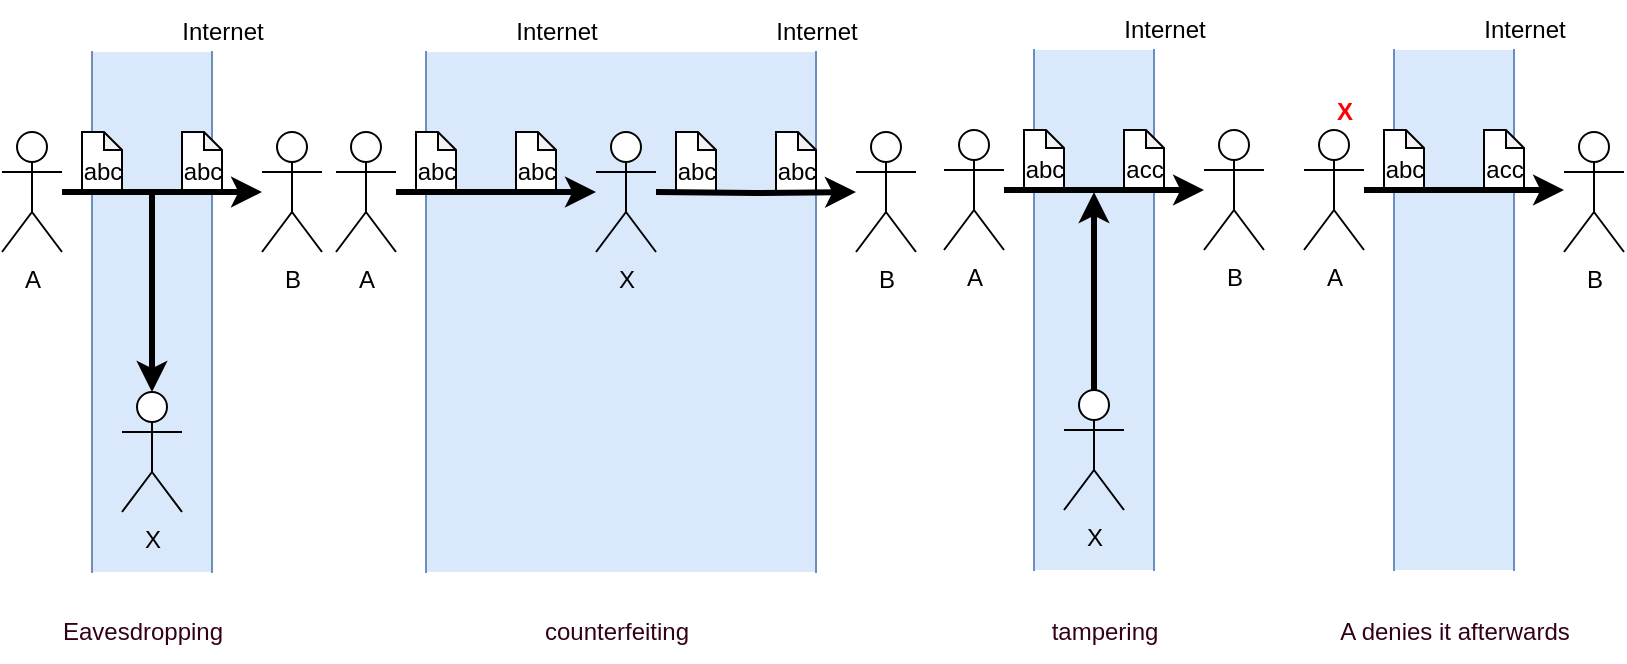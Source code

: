 <mxfile version="20.3.7" type="github">
  <diagram id="oQ1NtB4Lu9SYIS1FKiHU" name="第 1 页">
    <mxGraphModel dx="1682" dy="934" grid="1" gridSize="10" guides="1" tooltips="1" connect="1" arrows="1" fold="1" page="1" pageScale="1" pageWidth="827" pageHeight="1169" math="0" shadow="0">
      <root>
        <mxCell id="0" />
        <mxCell id="1" parent="0" />
        <mxCell id="q3iFN1OtOhTYrHtlkR-y-22" value="" style="shape=partialRectangle;whiteSpace=wrap;html=1;left=0;right=0;fillColor=#dae8fc;direction=south;strokeColor=#6c8ebf;" vertex="1" parent="1">
          <mxGeometry x="212" y="110" width="195" height="260" as="geometry" />
        </mxCell>
        <mxCell id="q3iFN1OtOhTYrHtlkR-y-23" value="" style="shape=note;whiteSpace=wrap;html=1;backgroundOutline=1;darkOpacity=0.05;size=9;" vertex="1" parent="1">
          <mxGeometry x="257" y="150" width="20" height="30" as="geometry" />
        </mxCell>
        <mxCell id="q3iFN1OtOhTYrHtlkR-y-24" value="" style="shape=note;whiteSpace=wrap;html=1;backgroundOutline=1;darkOpacity=0.05;size=9;" vertex="1" parent="1">
          <mxGeometry x="207" y="150" width="20" height="30" as="geometry" />
        </mxCell>
        <mxCell id="q3iFN1OtOhTYrHtlkR-y-25" value="" style="edgeStyle=orthogonalEdgeStyle;rounded=0;orthogonalLoop=1;jettySize=auto;html=1;strokeWidth=3;" edge="1" parent="1" source="q3iFN1OtOhTYrHtlkR-y-26" target="q3iFN1OtOhTYrHtlkR-y-27">
          <mxGeometry relative="1" as="geometry" />
        </mxCell>
        <mxCell id="q3iFN1OtOhTYrHtlkR-y-26" value="A" style="shape=umlActor;verticalLabelPosition=bottom;verticalAlign=top;html=1;outlineConnect=0;" vertex="1" parent="1">
          <mxGeometry x="167" y="150" width="30" height="60" as="geometry" />
        </mxCell>
        <mxCell id="q3iFN1OtOhTYrHtlkR-y-27" value="X" style="shape=umlActor;verticalLabelPosition=bottom;verticalAlign=top;html=1;outlineConnect=0;" vertex="1" parent="1">
          <mxGeometry x="297" y="150" width="30" height="60" as="geometry" />
        </mxCell>
        <mxCell id="q3iFN1OtOhTYrHtlkR-y-30" value="abc" style="text;html=1;align=center;verticalAlign=middle;resizable=0;points=[];autosize=1;strokeColor=none;fillColor=none;" vertex="1" parent="1">
          <mxGeometry x="197" y="155" width="40" height="30" as="geometry" />
        </mxCell>
        <mxCell id="q3iFN1OtOhTYrHtlkR-y-31" value="abc" style="text;html=1;align=center;verticalAlign=middle;resizable=0;points=[];autosize=1;strokeColor=none;fillColor=none;" vertex="1" parent="1">
          <mxGeometry x="247" y="155" width="40" height="30" as="geometry" />
        </mxCell>
        <mxCell id="q3iFN1OtOhTYrHtlkR-y-32" value="Internet" style="text;html=1;align=center;verticalAlign=middle;resizable=0;points=[];autosize=1;strokeColor=none;fillColor=none;" vertex="1" parent="1">
          <mxGeometry x="247" y="85" width="60" height="30" as="geometry" />
        </mxCell>
        <mxCell id="q3iFN1OtOhTYrHtlkR-y-43" value="" style="shape=note;whiteSpace=wrap;html=1;backgroundOutline=1;darkOpacity=0.05;size=9;" vertex="1" parent="1">
          <mxGeometry x="387" y="150" width="20" height="30" as="geometry" />
        </mxCell>
        <mxCell id="q3iFN1OtOhTYrHtlkR-y-44" value="" style="shape=note;whiteSpace=wrap;html=1;backgroundOutline=1;darkOpacity=0.05;size=9;" vertex="1" parent="1">
          <mxGeometry x="337" y="150" width="20" height="30" as="geometry" />
        </mxCell>
        <mxCell id="q3iFN1OtOhTYrHtlkR-y-45" value="" style="edgeStyle=orthogonalEdgeStyle;rounded=0;orthogonalLoop=1;jettySize=auto;html=1;strokeWidth=3;" edge="1" parent="1" target="q3iFN1OtOhTYrHtlkR-y-47">
          <mxGeometry relative="1" as="geometry">
            <mxPoint x="327" y="180" as="sourcePoint" />
          </mxGeometry>
        </mxCell>
        <mxCell id="q3iFN1OtOhTYrHtlkR-y-47" value="B" style="shape=umlActor;verticalLabelPosition=bottom;verticalAlign=top;html=1;outlineConnect=0;" vertex="1" parent="1">
          <mxGeometry x="427" y="150" width="30" height="60" as="geometry" />
        </mxCell>
        <mxCell id="q3iFN1OtOhTYrHtlkR-y-48" value="abc" style="text;html=1;align=center;verticalAlign=middle;resizable=0;points=[];autosize=1;strokeColor=none;fillColor=none;" vertex="1" parent="1">
          <mxGeometry x="327" y="155" width="40" height="30" as="geometry" />
        </mxCell>
        <mxCell id="q3iFN1OtOhTYrHtlkR-y-49" value="abc" style="text;html=1;align=center;verticalAlign=middle;resizable=0;points=[];autosize=1;strokeColor=none;fillColor=none;" vertex="1" parent="1">
          <mxGeometry x="377" y="155" width="40" height="30" as="geometry" />
        </mxCell>
        <mxCell id="q3iFN1OtOhTYrHtlkR-y-50" value="Internet" style="text;html=1;align=center;verticalAlign=middle;resizable=0;points=[];autosize=1;strokeColor=none;fillColor=none;" vertex="1" parent="1">
          <mxGeometry x="377" y="85" width="60" height="30" as="geometry" />
        </mxCell>
        <mxCell id="q3iFN1OtOhTYrHtlkR-y-63" value="" style="group" vertex="1" connectable="0" parent="1">
          <mxGeometry y="85" width="160" height="285" as="geometry" />
        </mxCell>
        <mxCell id="q3iFN1OtOhTYrHtlkR-y-18" value="" style="shape=partialRectangle;whiteSpace=wrap;html=1;left=0;right=0;fillColor=#dae8fc;direction=south;strokeColor=#6c8ebf;" vertex="1" parent="q3iFN1OtOhTYrHtlkR-y-63">
          <mxGeometry x="45" y="25" width="60" height="260" as="geometry" />
        </mxCell>
        <mxCell id="q3iFN1OtOhTYrHtlkR-y-16" value="" style="shape=note;whiteSpace=wrap;html=1;backgroundOutline=1;darkOpacity=0.05;size=9;" vertex="1" parent="q3iFN1OtOhTYrHtlkR-y-63">
          <mxGeometry x="90" y="65" width="20" height="30" as="geometry" />
        </mxCell>
        <mxCell id="q3iFN1OtOhTYrHtlkR-y-15" value="" style="shape=note;whiteSpace=wrap;html=1;backgroundOutline=1;darkOpacity=0.05;size=9;" vertex="1" parent="q3iFN1OtOhTYrHtlkR-y-63">
          <mxGeometry x="40" y="65" width="20" height="30" as="geometry" />
        </mxCell>
        <mxCell id="q3iFN1OtOhTYrHtlkR-y-1" value="A" style="shape=umlActor;verticalLabelPosition=bottom;verticalAlign=top;html=1;outlineConnect=0;" vertex="1" parent="q3iFN1OtOhTYrHtlkR-y-63">
          <mxGeometry y="65" width="30" height="60" as="geometry" />
        </mxCell>
        <mxCell id="q3iFN1OtOhTYrHtlkR-y-2" value="B" style="shape=umlActor;verticalLabelPosition=bottom;verticalAlign=top;html=1;outlineConnect=0;" vertex="1" parent="q3iFN1OtOhTYrHtlkR-y-63">
          <mxGeometry x="130" y="65" width="30" height="60" as="geometry" />
        </mxCell>
        <mxCell id="q3iFN1OtOhTYrHtlkR-y-12" value="" style="edgeStyle=orthogonalEdgeStyle;rounded=0;orthogonalLoop=1;jettySize=auto;html=1;strokeWidth=3;" edge="1" parent="q3iFN1OtOhTYrHtlkR-y-63" source="q3iFN1OtOhTYrHtlkR-y-1" target="q3iFN1OtOhTYrHtlkR-y-2">
          <mxGeometry relative="1" as="geometry" />
        </mxCell>
        <mxCell id="q3iFN1OtOhTYrHtlkR-y-6" value="X" style="shape=umlActor;verticalLabelPosition=bottom;verticalAlign=top;html=1;outlineConnect=0;" vertex="1" parent="q3iFN1OtOhTYrHtlkR-y-63">
          <mxGeometry x="60" y="195" width="30" height="60" as="geometry" />
        </mxCell>
        <mxCell id="q3iFN1OtOhTYrHtlkR-y-13" value="abc" style="text;html=1;align=center;verticalAlign=middle;resizable=0;points=[];autosize=1;strokeColor=none;fillColor=none;" vertex="1" parent="q3iFN1OtOhTYrHtlkR-y-63">
          <mxGeometry x="30" y="70" width="40" height="30" as="geometry" />
        </mxCell>
        <mxCell id="q3iFN1OtOhTYrHtlkR-y-20" style="edgeStyle=orthogonalEdgeStyle;rounded=0;orthogonalLoop=1;jettySize=auto;html=1;strokeWidth=3;exitX=1.125;exitY=0.867;exitDx=0;exitDy=0;exitPerimeter=0;" edge="1" parent="q3iFN1OtOhTYrHtlkR-y-63" source="q3iFN1OtOhTYrHtlkR-y-13" target="q3iFN1OtOhTYrHtlkR-y-6">
          <mxGeometry relative="1" as="geometry">
            <Array as="points">
              <mxPoint x="75" y="105" />
              <mxPoint x="75" y="105" />
            </Array>
          </mxGeometry>
        </mxCell>
        <mxCell id="q3iFN1OtOhTYrHtlkR-y-14" value="abc" style="text;html=1;align=center;verticalAlign=middle;resizable=0;points=[];autosize=1;strokeColor=none;fillColor=none;" vertex="1" parent="q3iFN1OtOhTYrHtlkR-y-63">
          <mxGeometry x="80" y="70" width="40" height="30" as="geometry" />
        </mxCell>
        <mxCell id="q3iFN1OtOhTYrHtlkR-y-19" value="Internet" style="text;html=1;align=center;verticalAlign=middle;resizable=0;points=[];autosize=1;strokeColor=none;fillColor=none;" vertex="1" parent="q3iFN1OtOhTYrHtlkR-y-63">
          <mxGeometry x="80" width="60" height="30" as="geometry" />
        </mxCell>
        <mxCell id="q3iFN1OtOhTYrHtlkR-y-64" value="" style="group" vertex="1" connectable="0" parent="1">
          <mxGeometry x="471" y="84" width="160" height="285" as="geometry" />
        </mxCell>
        <mxCell id="q3iFN1OtOhTYrHtlkR-y-65" value="" style="shape=partialRectangle;whiteSpace=wrap;html=1;left=0;right=0;fillColor=#dae8fc;direction=south;strokeColor=#6c8ebf;" vertex="1" parent="q3iFN1OtOhTYrHtlkR-y-64">
          <mxGeometry x="45" y="25" width="60" height="260" as="geometry" />
        </mxCell>
        <mxCell id="q3iFN1OtOhTYrHtlkR-y-66" value="" style="shape=note;whiteSpace=wrap;html=1;backgroundOutline=1;darkOpacity=0.05;size=9;" vertex="1" parent="q3iFN1OtOhTYrHtlkR-y-64">
          <mxGeometry x="90" y="65" width="20" height="30" as="geometry" />
        </mxCell>
        <mxCell id="q3iFN1OtOhTYrHtlkR-y-67" value="" style="shape=note;whiteSpace=wrap;html=1;backgroundOutline=1;darkOpacity=0.05;size=9;" vertex="1" parent="q3iFN1OtOhTYrHtlkR-y-64">
          <mxGeometry x="40" y="65" width="20" height="30" as="geometry" />
        </mxCell>
        <mxCell id="q3iFN1OtOhTYrHtlkR-y-68" value="A" style="shape=umlActor;verticalLabelPosition=bottom;verticalAlign=top;html=1;outlineConnect=0;" vertex="1" parent="q3iFN1OtOhTYrHtlkR-y-64">
          <mxGeometry y="65" width="30" height="60" as="geometry" />
        </mxCell>
        <mxCell id="q3iFN1OtOhTYrHtlkR-y-69" value="B" style="shape=umlActor;verticalLabelPosition=bottom;verticalAlign=top;html=1;outlineConnect=0;" vertex="1" parent="q3iFN1OtOhTYrHtlkR-y-64">
          <mxGeometry x="130" y="65" width="30" height="60" as="geometry" />
        </mxCell>
        <mxCell id="q3iFN1OtOhTYrHtlkR-y-70" value="" style="edgeStyle=orthogonalEdgeStyle;rounded=0;orthogonalLoop=1;jettySize=auto;html=1;strokeWidth=3;" edge="1" parent="q3iFN1OtOhTYrHtlkR-y-64" source="q3iFN1OtOhTYrHtlkR-y-68" target="q3iFN1OtOhTYrHtlkR-y-69">
          <mxGeometry relative="1" as="geometry" />
        </mxCell>
        <mxCell id="q3iFN1OtOhTYrHtlkR-y-71" value="X" style="shape=umlActor;verticalLabelPosition=bottom;verticalAlign=top;html=1;outlineConnect=0;" vertex="1" parent="q3iFN1OtOhTYrHtlkR-y-64">
          <mxGeometry x="60" y="195" width="30" height="60" as="geometry" />
        </mxCell>
        <mxCell id="q3iFN1OtOhTYrHtlkR-y-72" value="abc" style="text;html=1;align=center;verticalAlign=middle;resizable=0;points=[];autosize=1;strokeColor=none;fillColor=none;" vertex="1" parent="q3iFN1OtOhTYrHtlkR-y-64">
          <mxGeometry x="30" y="70" width="40" height="30" as="geometry" />
        </mxCell>
        <mxCell id="q3iFN1OtOhTYrHtlkR-y-73" style="edgeStyle=orthogonalEdgeStyle;rounded=0;orthogonalLoop=1;jettySize=auto;html=1;strokeWidth=3;entryX=1.125;entryY=0.867;entryDx=0;entryDy=0;entryPerimeter=0;" edge="1" parent="q3iFN1OtOhTYrHtlkR-y-64" source="q3iFN1OtOhTYrHtlkR-y-71" target="q3iFN1OtOhTYrHtlkR-y-72">
          <mxGeometry relative="1" as="geometry">
            <Array as="points">
              <mxPoint x="75" y="105" />
              <mxPoint x="75" y="105" />
            </Array>
          </mxGeometry>
        </mxCell>
        <mxCell id="q3iFN1OtOhTYrHtlkR-y-74" value="acc" style="text;html=1;align=center;verticalAlign=middle;resizable=0;points=[];autosize=1;strokeColor=none;fillColor=none;" vertex="1" parent="q3iFN1OtOhTYrHtlkR-y-64">
          <mxGeometry x="80" y="70" width="40" height="30" as="geometry" />
        </mxCell>
        <mxCell id="q3iFN1OtOhTYrHtlkR-y-75" value="Internet" style="text;html=1;align=center;verticalAlign=middle;resizable=0;points=[];autosize=1;strokeColor=none;fillColor=none;" vertex="1" parent="q3iFN1OtOhTYrHtlkR-y-64">
          <mxGeometry x="80" width="60" height="30" as="geometry" />
        </mxCell>
        <mxCell id="q3iFN1OtOhTYrHtlkR-y-76" value="" style="shape=partialRectangle;whiteSpace=wrap;html=1;left=0;right=0;fillColor=#dae8fc;direction=south;strokeColor=#6c8ebf;" vertex="1" parent="1">
          <mxGeometry x="696" y="109" width="60" height="260" as="geometry" />
        </mxCell>
        <mxCell id="q3iFN1OtOhTYrHtlkR-y-77" value="" style="shape=note;whiteSpace=wrap;html=1;backgroundOutline=1;darkOpacity=0.05;size=9;" vertex="1" parent="1">
          <mxGeometry x="741" y="149" width="20" height="30" as="geometry" />
        </mxCell>
        <mxCell id="q3iFN1OtOhTYrHtlkR-y-78" value="" style="shape=note;whiteSpace=wrap;html=1;backgroundOutline=1;darkOpacity=0.05;size=9;" vertex="1" parent="1">
          <mxGeometry x="691" y="149" width="20" height="30" as="geometry" />
        </mxCell>
        <mxCell id="q3iFN1OtOhTYrHtlkR-y-79" value="A" style="shape=umlActor;verticalLabelPosition=bottom;verticalAlign=top;html=1;outlineConnect=0;" vertex="1" parent="1">
          <mxGeometry x="651" y="149" width="30" height="60" as="geometry" />
        </mxCell>
        <mxCell id="q3iFN1OtOhTYrHtlkR-y-80" value="" style="edgeStyle=orthogonalEdgeStyle;rounded=0;orthogonalLoop=1;jettySize=auto;html=1;strokeWidth=3;" edge="1" parent="1" source="q3iFN1OtOhTYrHtlkR-y-79">
          <mxGeometry relative="1" as="geometry">
            <mxPoint x="781" y="179" as="targetPoint" />
          </mxGeometry>
        </mxCell>
        <mxCell id="q3iFN1OtOhTYrHtlkR-y-82" value="abc" style="text;html=1;align=center;verticalAlign=middle;resizable=0;points=[];autosize=1;strokeColor=none;fillColor=none;" vertex="1" parent="1">
          <mxGeometry x="681" y="154" width="40" height="30" as="geometry" />
        </mxCell>
        <mxCell id="q3iFN1OtOhTYrHtlkR-y-84" value="acc" style="text;html=1;align=center;verticalAlign=middle;resizable=0;points=[];autosize=1;strokeColor=none;fillColor=none;" vertex="1" parent="1">
          <mxGeometry x="731" y="154" width="40" height="30" as="geometry" />
        </mxCell>
        <mxCell id="q3iFN1OtOhTYrHtlkR-y-85" value="Internet" style="text;html=1;align=center;verticalAlign=middle;resizable=0;points=[];autosize=1;strokeColor=none;fillColor=none;" vertex="1" parent="1">
          <mxGeometry x="731" y="84" width="60" height="30" as="geometry" />
        </mxCell>
        <mxCell id="q3iFN1OtOhTYrHtlkR-y-86" value="&lt;font color=&quot;#ff0000&quot;&gt;&lt;b&gt;X&lt;/b&gt;&lt;/font&gt;" style="text;html=1;align=center;verticalAlign=middle;resizable=0;points=[];autosize=1;strokeColor=none;fillColor=none;" vertex="1" parent="1">
          <mxGeometry x="656" y="125" width="30" height="30" as="geometry" />
        </mxCell>
        <mxCell id="q3iFN1OtOhTYrHtlkR-y-87" value="B" style="shape=umlActor;verticalLabelPosition=bottom;verticalAlign=top;html=1;outlineConnect=0;" vertex="1" parent="1">
          <mxGeometry x="781" y="150" width="30" height="60" as="geometry" />
        </mxCell>
        <mxCell id="q3iFN1OtOhTYrHtlkR-y-89" value="Eavesdropping" style="text;html=1;align=center;verticalAlign=middle;resizable=0;points=[];autosize=1;strokeColor=none;fillColor=none;fontColor=#33001A;" vertex="1" parent="1">
          <mxGeometry x="20" y="385" width="100" height="30" as="geometry" />
        </mxCell>
        <mxCell id="q3iFN1OtOhTYrHtlkR-y-90" value="counterfeiting" style="text;html=1;align=center;verticalAlign=middle;resizable=0;points=[];autosize=1;strokeColor=none;fillColor=none;fontColor=#33001A;" vertex="1" parent="1">
          <mxGeometry x="257" y="385" width="100" height="30" as="geometry" />
        </mxCell>
        <mxCell id="q3iFN1OtOhTYrHtlkR-y-91" value="tampering" style="text;html=1;align=center;verticalAlign=middle;resizable=0;points=[];autosize=1;strokeColor=none;fillColor=none;fontColor=#33001A;" vertex="1" parent="1">
          <mxGeometry x="511" y="385" width="80" height="30" as="geometry" />
        </mxCell>
        <mxCell id="q3iFN1OtOhTYrHtlkR-y-92" value="A denies it afterwards" style="text;html=1;align=center;verticalAlign=middle;resizable=0;points=[];autosize=1;strokeColor=none;fillColor=none;fontColor=#33001A;" vertex="1" parent="1">
          <mxGeometry x="656" y="385" width="140" height="30" as="geometry" />
        </mxCell>
      </root>
    </mxGraphModel>
  </diagram>
</mxfile>
